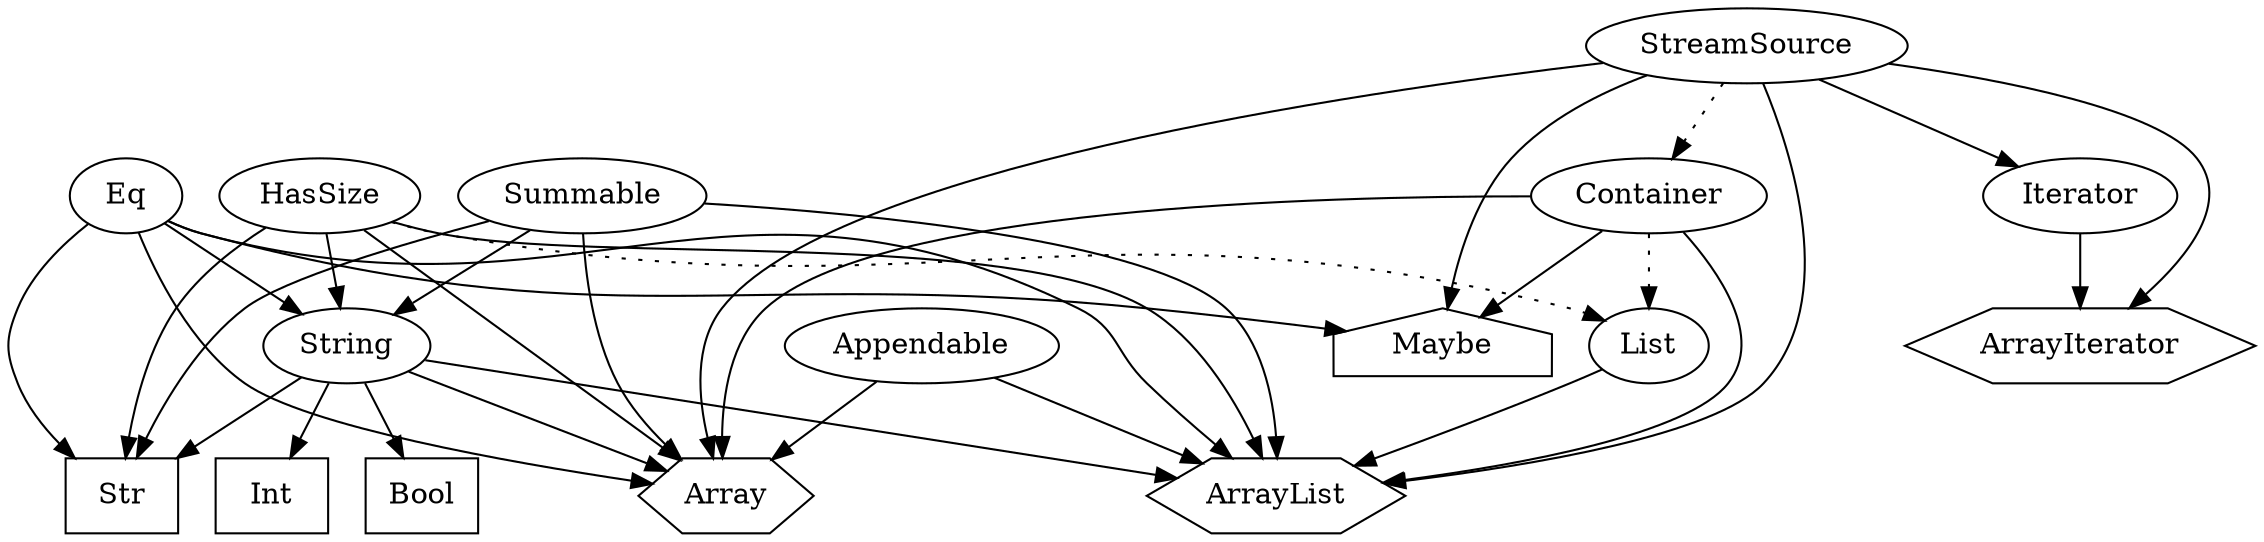 digraph G {
    // Models
    String [shape="oval"]
    HasSize [shape="oval"]
    Container [shape="oval", group="collections"]
    List [shape="oval", group="collections"]
    Summable [shape="oval", group="collections"]
    Appendable [shape="oval", group="collections"]
    
    StreamSource [shape="oval", group="pipes"]
    Iterator [shape="oval", group="iterators"]
    
    // Structs
    ArrayList [shape="hexagon", group="collections"]
    Array [shape="hexagon", group="collections"]
    ArrayIterator [shape="hexagon", group="iterators"]
    
    // Enums
    Maybe [shape="house", group="collections"]
    
    // Primitive types
    Str [shape="box", group="primitives"]
    Int [shape="box", group="primitives"]
    Bool [shape="box", group="primitives"]
    //Char [shape="box", group="primitives"]
    
    String -> Int
    String -> Bool
    String -> Str
    String -> Array
    String -> ArrayList
    
    HasSize -> Str
    HasSize -> String
    HasSize -> Array
    HasSize -> ArrayList
    
    Eq -> Str
    Eq -> String
    Eq -> Array
    Eq -> ArrayList
    Eq -> Maybe
    
    StreamSource -> Container [style=dotted]
    Container -> Array
    Container -> ArrayList
    Container -> Maybe
    
    List -> ArrayList
    HasSize -> List [style=dotted]
    Container -> List [style=dotted]
    
    StreamSource -> Maybe
    StreamSource -> Array
    StreamSource -> ArrayList
    StreamSource -> Iterator
    StreamSource -> ArrayIterator
    
    Summable -> Str
    Summable -> String
    Summable -> Array
    Summable -> ArrayList
    
    Appendable -> Array
    Appendable -> ArrayList
    
    Iterator -> ArrayIterator
}
